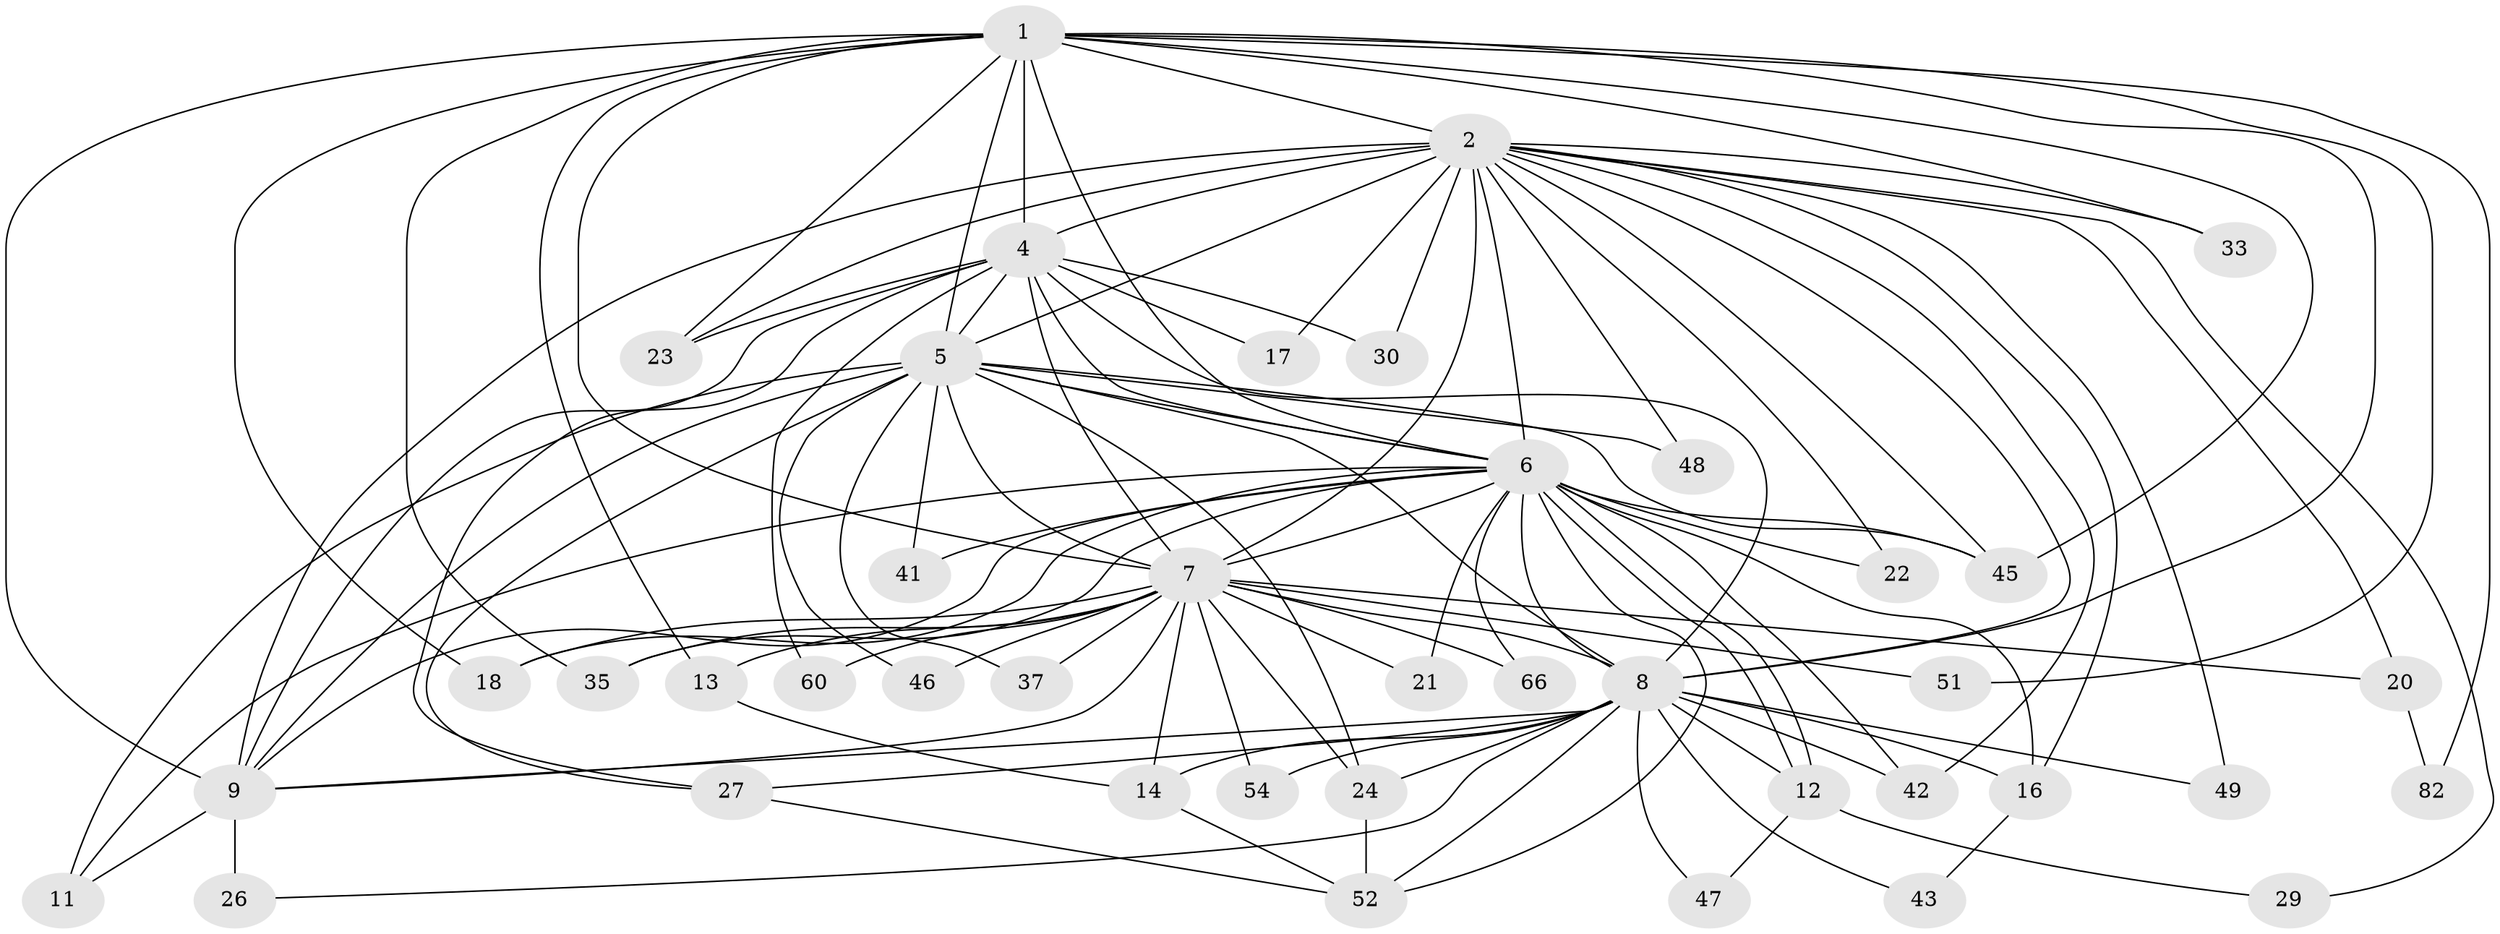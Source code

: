 // original degree distribution, {21: 0.012195121951219513, 16: 0.04878048780487805, 19: 0.012195121951219513, 17: 0.012195121951219513, 24: 0.024390243902439025, 18: 0.012195121951219513, 3: 0.17073170731707318, 5: 0.024390243902439025, 4: 0.07317073170731707, 2: 0.573170731707317, 6: 0.024390243902439025, 9: 0.012195121951219513}
// Generated by graph-tools (version 1.1) at 2025/14/03/09/25 04:14:00]
// undirected, 41 vertices, 109 edges
graph export_dot {
graph [start="1"]
  node [color=gray90,style=filled];
  1 [super="+50"];
  2 [super="+3+78+44"];
  4;
  5;
  6;
  7 [super="+10+36"];
  8 [super="+15+28+76+34+55"];
  9 [super="+64+63+19"];
  11 [super="+25"];
  12;
  13;
  14;
  16;
  17;
  18 [super="+72+32"];
  20;
  21;
  22;
  23;
  24 [super="+39"];
  26;
  27 [super="+57"];
  29;
  30;
  33;
  35 [super="+58"];
  37;
  41;
  42 [super="+68"];
  43;
  45 [super="+59"];
  46;
  47;
  48;
  49;
  51;
  52 [super="+75"];
  54 [super="+81"];
  60;
  66;
  82;
  1 -- 2 [weight=2];
  1 -- 4;
  1 -- 5;
  1 -- 6;
  1 -- 7 [weight=3];
  1 -- 8 [weight=3];
  1 -- 9 [weight=2];
  1 -- 13;
  1 -- 18;
  1 -- 23;
  1 -- 33;
  1 -- 51;
  1 -- 82;
  1 -- 45;
  1 -- 35;
  2 -- 4 [weight=3];
  2 -- 5 [weight=2];
  2 -- 6 [weight=2];
  2 -- 7 [weight=5];
  2 -- 8 [weight=2];
  2 -- 9 [weight=3];
  2 -- 30;
  2 -- 33;
  2 -- 45;
  2 -- 49;
  2 -- 16;
  2 -- 17;
  2 -- 20;
  2 -- 22;
  2 -- 29;
  2 -- 42;
  2 -- 48;
  2 -- 23;
  4 -- 5;
  4 -- 6;
  4 -- 7 [weight=2];
  4 -- 8 [weight=2];
  4 -- 9;
  4 -- 17;
  4 -- 23;
  4 -- 30;
  4 -- 60;
  4 -- 27;
  5 -- 6;
  5 -- 7 [weight=2];
  5 -- 8;
  5 -- 9;
  5 -- 11;
  5 -- 24;
  5 -- 27;
  5 -- 37;
  5 -- 41;
  5 -- 46;
  5 -- 48;
  5 -- 45;
  6 -- 7 [weight=2];
  6 -- 8 [weight=2];
  6 -- 9;
  6 -- 11;
  6 -- 12;
  6 -- 12;
  6 -- 16;
  6 -- 18 [weight=2];
  6 -- 21;
  6 -- 22;
  6 -- 35;
  6 -- 41;
  6 -- 42;
  6 -- 45;
  6 -- 66;
  6 -- 52;
  7 -- 8 [weight=7];
  7 -- 9 [weight=2];
  7 -- 13;
  7 -- 14;
  7 -- 54 [weight=2];
  7 -- 24;
  7 -- 66;
  7 -- 18;
  7 -- 20;
  7 -- 21;
  7 -- 35 [weight=2];
  7 -- 37;
  7 -- 46;
  7 -- 60;
  7 -- 51;
  8 -- 9 [weight=2];
  8 -- 24;
  8 -- 27;
  8 -- 47;
  8 -- 49;
  8 -- 54;
  8 -- 42;
  8 -- 26;
  8 -- 14;
  8 -- 43;
  8 -- 16;
  8 -- 52;
  8 -- 12;
  9 -- 26 [weight=2];
  9 -- 11;
  12 -- 29;
  12 -- 47;
  13 -- 14;
  14 -- 52;
  16 -- 43;
  20 -- 82;
  24 -- 52;
  27 -- 52;
}

